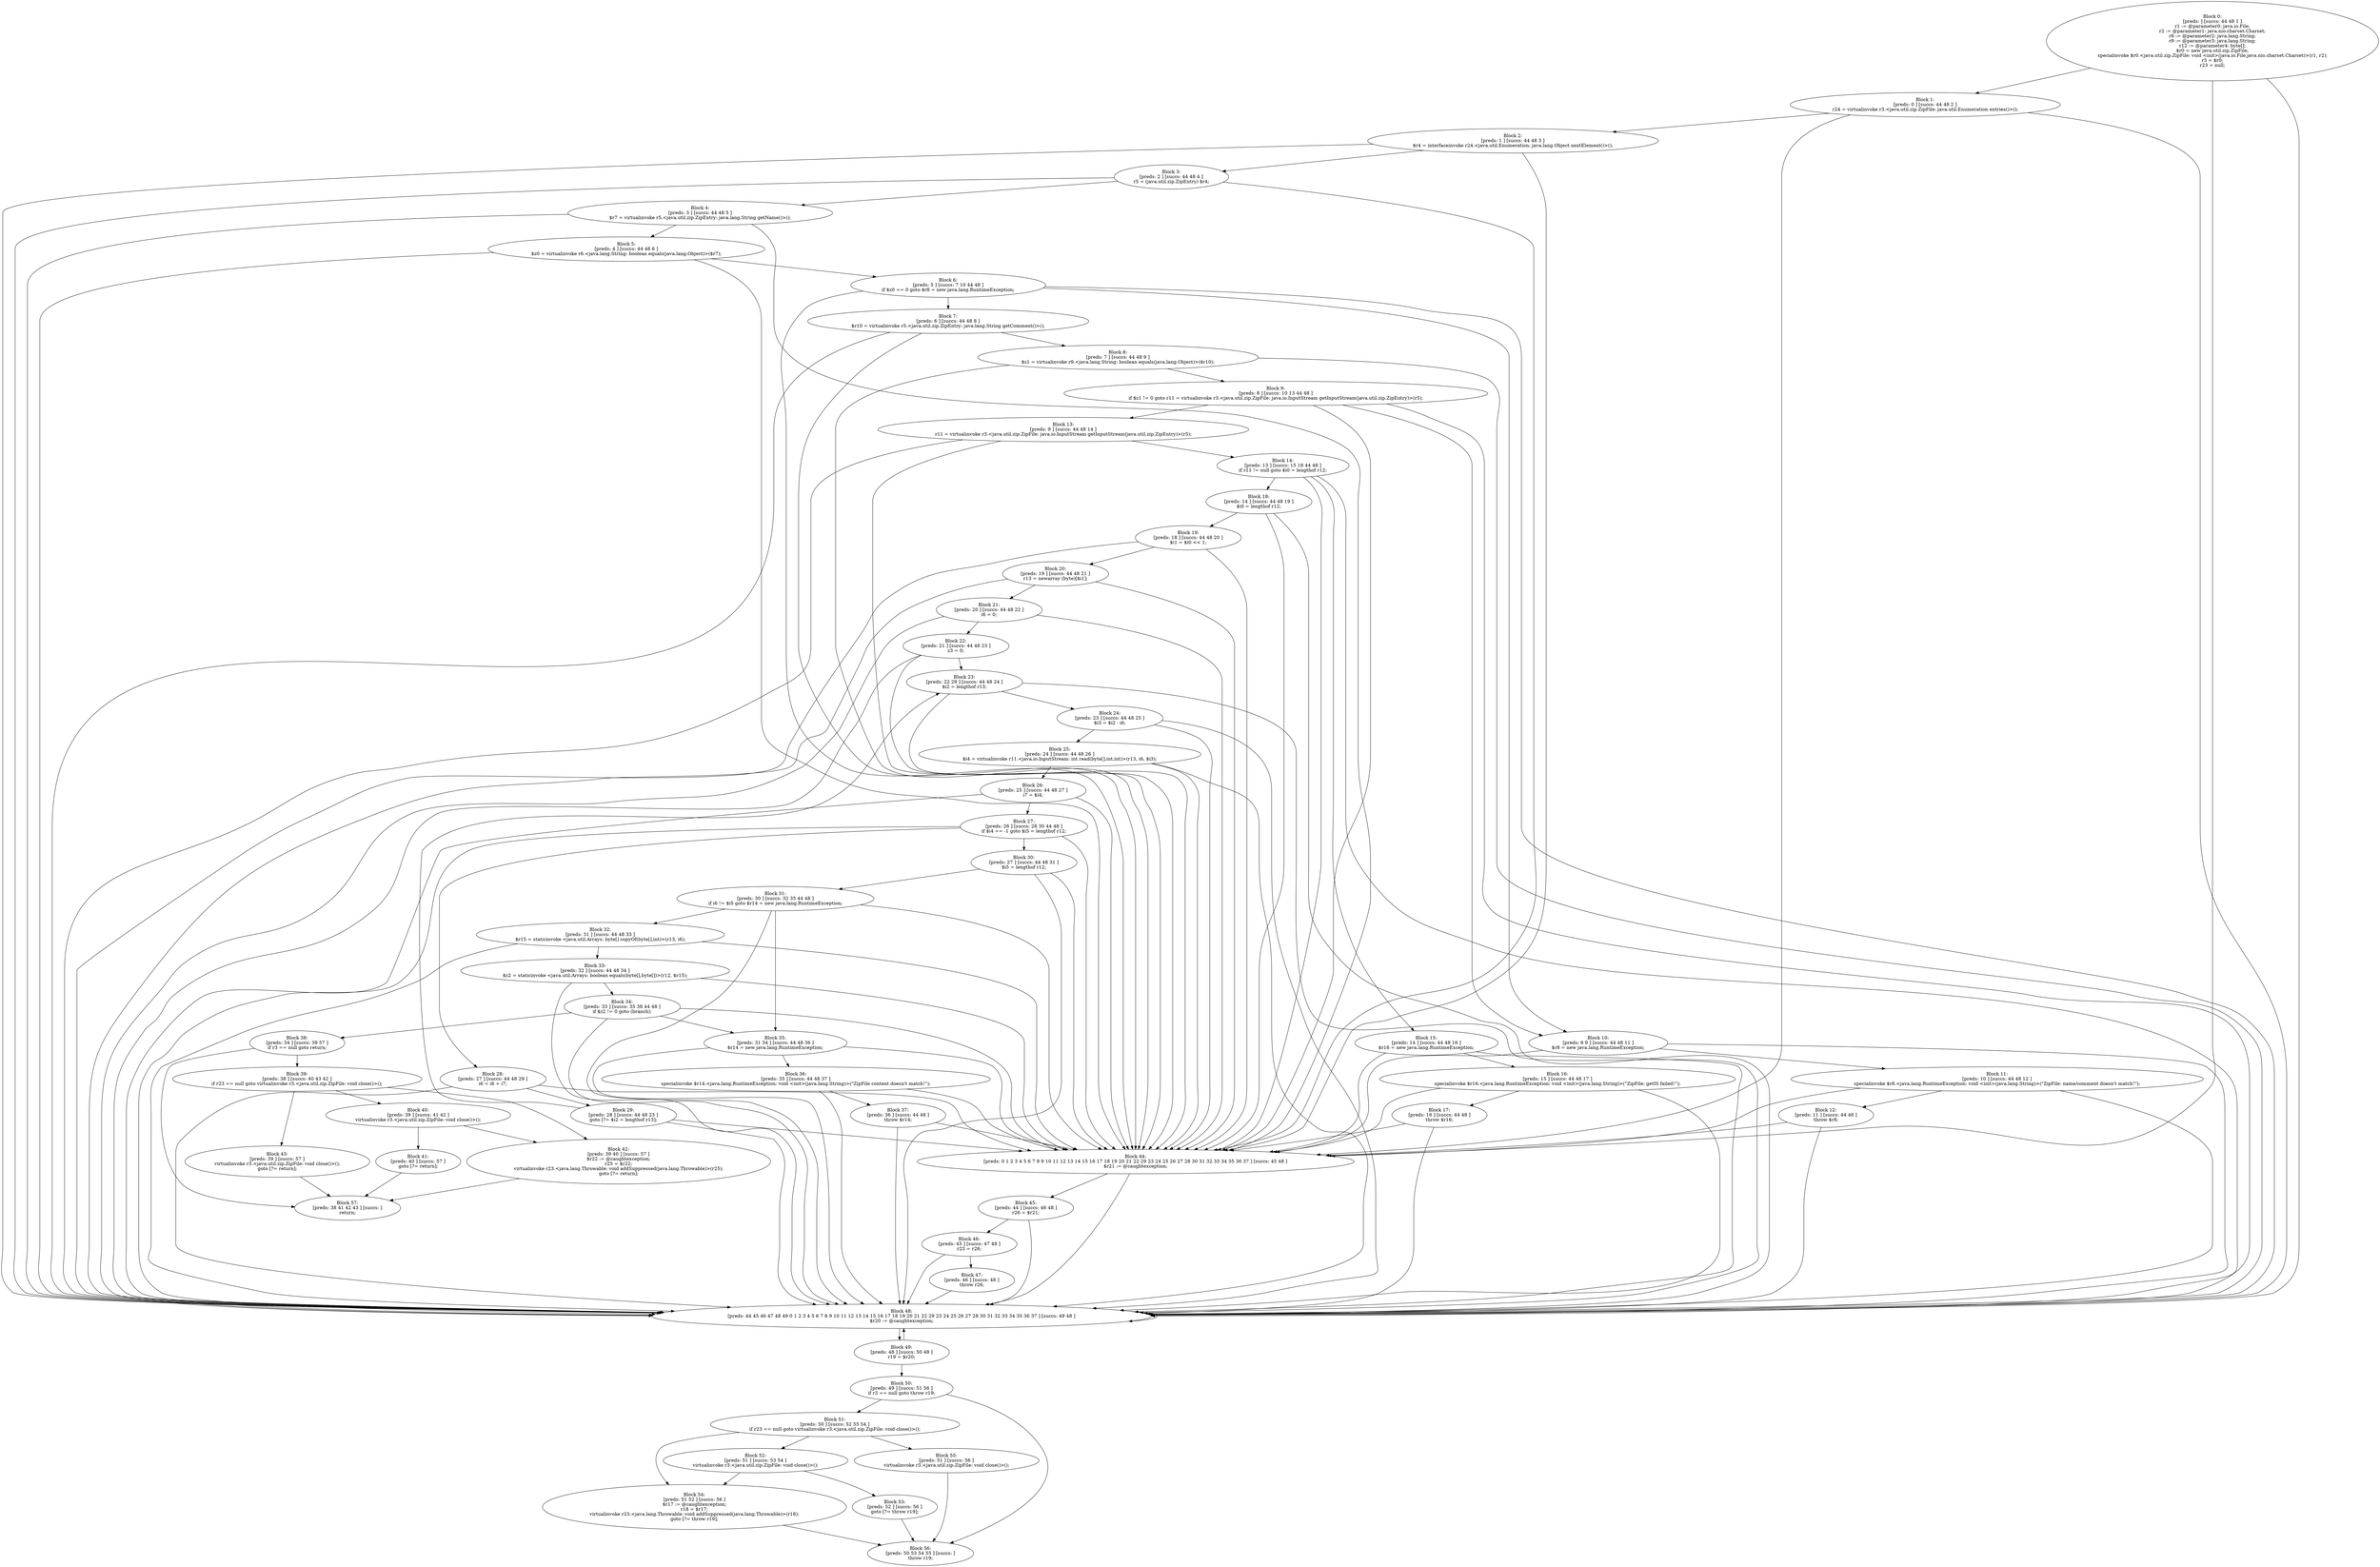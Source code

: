 digraph "unitGraph" {
    "Block 0:
[preds: ] [succs: 44 48 1 ]
r1 := @parameter0: java.io.File;
r2 := @parameter1: java.nio.charset.Charset;
r6 := @parameter2: java.lang.String;
r9 := @parameter3: java.lang.String;
r12 := @parameter4: byte[];
$r0 = new java.util.zip.ZipFile;
specialinvoke $r0.<java.util.zip.ZipFile: void <init>(java.io.File,java.nio.charset.Charset)>(r1, r2);
r3 = $r0;
r23 = null;
"
    "Block 1:
[preds: 0 ] [succs: 44 48 2 ]
r24 = virtualinvoke r3.<java.util.zip.ZipFile: java.util.Enumeration entries()>();
"
    "Block 2:
[preds: 1 ] [succs: 44 48 3 ]
$r4 = interfaceinvoke r24.<java.util.Enumeration: java.lang.Object nextElement()>();
"
    "Block 3:
[preds: 2 ] [succs: 44 48 4 ]
r5 = (java.util.zip.ZipEntry) $r4;
"
    "Block 4:
[preds: 3 ] [succs: 44 48 5 ]
$r7 = virtualinvoke r5.<java.util.zip.ZipEntry: java.lang.String getName()>();
"
    "Block 5:
[preds: 4 ] [succs: 44 48 6 ]
$z0 = virtualinvoke r6.<java.lang.String: boolean equals(java.lang.Object)>($r7);
"
    "Block 6:
[preds: 5 ] [succs: 7 10 44 48 ]
if $z0 == 0 goto $r8 = new java.lang.RuntimeException;
"
    "Block 7:
[preds: 6 ] [succs: 44 48 8 ]
$r10 = virtualinvoke r5.<java.util.zip.ZipEntry: java.lang.String getComment()>();
"
    "Block 8:
[preds: 7 ] [succs: 44 48 9 ]
$z1 = virtualinvoke r9.<java.lang.String: boolean equals(java.lang.Object)>($r10);
"
    "Block 9:
[preds: 8 ] [succs: 10 13 44 48 ]
if $z1 != 0 goto r11 = virtualinvoke r3.<java.util.zip.ZipFile: java.io.InputStream getInputStream(java.util.zip.ZipEntry)>(r5);
"
    "Block 10:
[preds: 6 9 ] [succs: 44 48 11 ]
$r8 = new java.lang.RuntimeException;
"
    "Block 11:
[preds: 10 ] [succs: 44 48 12 ]
specialinvoke $r8.<java.lang.RuntimeException: void <init>(java.lang.String)>(\"ZipFile: name/comment doesn\'t match!\");
"
    "Block 12:
[preds: 11 ] [succs: 44 48 ]
throw $r8;
"
    "Block 13:
[preds: 9 ] [succs: 44 48 14 ]
r11 = virtualinvoke r3.<java.util.zip.ZipFile: java.io.InputStream getInputStream(java.util.zip.ZipEntry)>(r5);
"
    "Block 14:
[preds: 13 ] [succs: 15 18 44 48 ]
if r11 != null goto $i0 = lengthof r12;
"
    "Block 15:
[preds: 14 ] [succs: 44 48 16 ]
$r16 = new java.lang.RuntimeException;
"
    "Block 16:
[preds: 15 ] [succs: 44 48 17 ]
specialinvoke $r16.<java.lang.RuntimeException: void <init>(java.lang.String)>(\"ZipFile: getIS failed!\");
"
    "Block 17:
[preds: 16 ] [succs: 44 48 ]
throw $r16;
"
    "Block 18:
[preds: 14 ] [succs: 44 48 19 ]
$i0 = lengthof r12;
"
    "Block 19:
[preds: 18 ] [succs: 44 48 20 ]
$i1 = $i0 << 1;
"
    "Block 20:
[preds: 19 ] [succs: 44 48 21 ]
r13 = newarray (byte)[$i1];
"
    "Block 21:
[preds: 20 ] [succs: 44 48 22 ]
i6 = 0;
"
    "Block 22:
[preds: 21 ] [succs: 44 48 23 ]
z3 = 0;
"
    "Block 23:
[preds: 22 29 ] [succs: 44 48 24 ]
$i2 = lengthof r13;
"
    "Block 24:
[preds: 23 ] [succs: 44 48 25 ]
$i3 = $i2 - i6;
"
    "Block 25:
[preds: 24 ] [succs: 44 48 26 ]
$i4 = virtualinvoke r11.<java.io.InputStream: int read(byte[],int,int)>(r13, i6, $i3);
"
    "Block 26:
[preds: 25 ] [succs: 44 48 27 ]
i7 = $i4;
"
    "Block 27:
[preds: 26 ] [succs: 28 30 44 48 ]
if $i4 == -1 goto $i5 = lengthof r12;
"
    "Block 28:
[preds: 27 ] [succs: 44 48 29 ]
i6 = i6 + i7;
"
    "Block 29:
[preds: 28 ] [succs: 44 48 23 ]
goto [?= $i2 = lengthof r13];
"
    "Block 30:
[preds: 27 ] [succs: 44 48 31 ]
$i5 = lengthof r12;
"
    "Block 31:
[preds: 30 ] [succs: 32 35 44 48 ]
if i6 != $i5 goto $r14 = new java.lang.RuntimeException;
"
    "Block 32:
[preds: 31 ] [succs: 44 48 33 ]
$r15 = staticinvoke <java.util.Arrays: byte[] copyOf(byte[],int)>(r13, i6);
"
    "Block 33:
[preds: 32 ] [succs: 44 48 34 ]
$z2 = staticinvoke <java.util.Arrays: boolean equals(byte[],byte[])>(r12, $r15);
"
    "Block 34:
[preds: 33 ] [succs: 35 38 44 48 ]
if $z2 != 0 goto (branch);
"
    "Block 35:
[preds: 31 34 ] [succs: 44 48 36 ]
$r14 = new java.lang.RuntimeException;
"
    "Block 36:
[preds: 35 ] [succs: 44 48 37 ]
specialinvoke $r14.<java.lang.RuntimeException: void <init>(java.lang.String)>(\"ZipFile content doesn\'t match!\");
"
    "Block 37:
[preds: 36 ] [succs: 44 48 ]
throw $r14;
"
    "Block 38:
[preds: 34 ] [succs: 39 57 ]
if r3 == null goto return;
"
    "Block 39:
[preds: 38 ] [succs: 40 43 42 ]
if r23 == null goto virtualinvoke r3.<java.util.zip.ZipFile: void close()>();
"
    "Block 40:
[preds: 39 ] [succs: 41 42 ]
virtualinvoke r3.<java.util.zip.ZipFile: void close()>();
"
    "Block 41:
[preds: 40 ] [succs: 57 ]
goto [?= return];
"
    "Block 42:
[preds: 39 40 ] [succs: 57 ]
$r22 := @caughtexception;
r25 = $r22;
virtualinvoke r23.<java.lang.Throwable: void addSuppressed(java.lang.Throwable)>(r25);
goto [?= return];
"
    "Block 43:
[preds: 39 ] [succs: 57 ]
virtualinvoke r3.<java.util.zip.ZipFile: void close()>();
goto [?= return];
"
    "Block 44:
[preds: 0 1 2 3 4 5 6 7 8 9 10 11 12 13 14 15 16 17 18 19 20 21 22 29 23 24 25 26 27 28 30 31 32 33 34 35 36 37 ] [succs: 45 48 ]
$r21 := @caughtexception;
"
    "Block 45:
[preds: 44 ] [succs: 46 48 ]
r26 = $r21;
"
    "Block 46:
[preds: 45 ] [succs: 47 48 ]
r23 = r26;
"
    "Block 47:
[preds: 46 ] [succs: 48 ]
throw r26;
"
    "Block 48:
[preds: 44 45 46 47 48 49 0 1 2 3 4 5 6 7 8 9 10 11 12 13 14 15 16 17 18 19 20 21 22 29 23 24 25 26 27 28 30 31 32 33 34 35 36 37 ] [succs: 49 48 ]
$r20 := @caughtexception;
"
    "Block 49:
[preds: 48 ] [succs: 50 48 ]
r19 = $r20;
"
    "Block 50:
[preds: 49 ] [succs: 51 56 ]
if r3 == null goto throw r19;
"
    "Block 51:
[preds: 50 ] [succs: 52 55 54 ]
if r23 == null goto virtualinvoke r3.<java.util.zip.ZipFile: void close()>();
"
    "Block 52:
[preds: 51 ] [succs: 53 54 ]
virtualinvoke r3.<java.util.zip.ZipFile: void close()>();
"
    "Block 53:
[preds: 52 ] [succs: 56 ]
goto [?= throw r19];
"
    "Block 54:
[preds: 51 52 ] [succs: 56 ]
$r17 := @caughtexception;
r18 = $r17;
virtualinvoke r23.<java.lang.Throwable: void addSuppressed(java.lang.Throwable)>(r18);
goto [?= throw r19];
"
    "Block 55:
[preds: 51 ] [succs: 56 ]
virtualinvoke r3.<java.util.zip.ZipFile: void close()>();
"
    "Block 56:
[preds: 50 53 54 55 ] [succs: ]
throw r19;
"
    "Block 57:
[preds: 38 41 42 43 ] [succs: ]
return;
"
    "Block 0:
[preds: ] [succs: 44 48 1 ]
r1 := @parameter0: java.io.File;
r2 := @parameter1: java.nio.charset.Charset;
r6 := @parameter2: java.lang.String;
r9 := @parameter3: java.lang.String;
r12 := @parameter4: byte[];
$r0 = new java.util.zip.ZipFile;
specialinvoke $r0.<java.util.zip.ZipFile: void <init>(java.io.File,java.nio.charset.Charset)>(r1, r2);
r3 = $r0;
r23 = null;
"->"Block 44:
[preds: 0 1 2 3 4 5 6 7 8 9 10 11 12 13 14 15 16 17 18 19 20 21 22 29 23 24 25 26 27 28 30 31 32 33 34 35 36 37 ] [succs: 45 48 ]
$r21 := @caughtexception;
";
    "Block 0:
[preds: ] [succs: 44 48 1 ]
r1 := @parameter0: java.io.File;
r2 := @parameter1: java.nio.charset.Charset;
r6 := @parameter2: java.lang.String;
r9 := @parameter3: java.lang.String;
r12 := @parameter4: byte[];
$r0 = new java.util.zip.ZipFile;
specialinvoke $r0.<java.util.zip.ZipFile: void <init>(java.io.File,java.nio.charset.Charset)>(r1, r2);
r3 = $r0;
r23 = null;
"->"Block 48:
[preds: 44 45 46 47 48 49 0 1 2 3 4 5 6 7 8 9 10 11 12 13 14 15 16 17 18 19 20 21 22 29 23 24 25 26 27 28 30 31 32 33 34 35 36 37 ] [succs: 49 48 ]
$r20 := @caughtexception;
";
    "Block 0:
[preds: ] [succs: 44 48 1 ]
r1 := @parameter0: java.io.File;
r2 := @parameter1: java.nio.charset.Charset;
r6 := @parameter2: java.lang.String;
r9 := @parameter3: java.lang.String;
r12 := @parameter4: byte[];
$r0 = new java.util.zip.ZipFile;
specialinvoke $r0.<java.util.zip.ZipFile: void <init>(java.io.File,java.nio.charset.Charset)>(r1, r2);
r3 = $r0;
r23 = null;
"->"Block 1:
[preds: 0 ] [succs: 44 48 2 ]
r24 = virtualinvoke r3.<java.util.zip.ZipFile: java.util.Enumeration entries()>();
";
    "Block 1:
[preds: 0 ] [succs: 44 48 2 ]
r24 = virtualinvoke r3.<java.util.zip.ZipFile: java.util.Enumeration entries()>();
"->"Block 44:
[preds: 0 1 2 3 4 5 6 7 8 9 10 11 12 13 14 15 16 17 18 19 20 21 22 29 23 24 25 26 27 28 30 31 32 33 34 35 36 37 ] [succs: 45 48 ]
$r21 := @caughtexception;
";
    "Block 1:
[preds: 0 ] [succs: 44 48 2 ]
r24 = virtualinvoke r3.<java.util.zip.ZipFile: java.util.Enumeration entries()>();
"->"Block 48:
[preds: 44 45 46 47 48 49 0 1 2 3 4 5 6 7 8 9 10 11 12 13 14 15 16 17 18 19 20 21 22 29 23 24 25 26 27 28 30 31 32 33 34 35 36 37 ] [succs: 49 48 ]
$r20 := @caughtexception;
";
    "Block 1:
[preds: 0 ] [succs: 44 48 2 ]
r24 = virtualinvoke r3.<java.util.zip.ZipFile: java.util.Enumeration entries()>();
"->"Block 2:
[preds: 1 ] [succs: 44 48 3 ]
$r4 = interfaceinvoke r24.<java.util.Enumeration: java.lang.Object nextElement()>();
";
    "Block 2:
[preds: 1 ] [succs: 44 48 3 ]
$r4 = interfaceinvoke r24.<java.util.Enumeration: java.lang.Object nextElement()>();
"->"Block 44:
[preds: 0 1 2 3 4 5 6 7 8 9 10 11 12 13 14 15 16 17 18 19 20 21 22 29 23 24 25 26 27 28 30 31 32 33 34 35 36 37 ] [succs: 45 48 ]
$r21 := @caughtexception;
";
    "Block 2:
[preds: 1 ] [succs: 44 48 3 ]
$r4 = interfaceinvoke r24.<java.util.Enumeration: java.lang.Object nextElement()>();
"->"Block 48:
[preds: 44 45 46 47 48 49 0 1 2 3 4 5 6 7 8 9 10 11 12 13 14 15 16 17 18 19 20 21 22 29 23 24 25 26 27 28 30 31 32 33 34 35 36 37 ] [succs: 49 48 ]
$r20 := @caughtexception;
";
    "Block 2:
[preds: 1 ] [succs: 44 48 3 ]
$r4 = interfaceinvoke r24.<java.util.Enumeration: java.lang.Object nextElement()>();
"->"Block 3:
[preds: 2 ] [succs: 44 48 4 ]
r5 = (java.util.zip.ZipEntry) $r4;
";
    "Block 3:
[preds: 2 ] [succs: 44 48 4 ]
r5 = (java.util.zip.ZipEntry) $r4;
"->"Block 44:
[preds: 0 1 2 3 4 5 6 7 8 9 10 11 12 13 14 15 16 17 18 19 20 21 22 29 23 24 25 26 27 28 30 31 32 33 34 35 36 37 ] [succs: 45 48 ]
$r21 := @caughtexception;
";
    "Block 3:
[preds: 2 ] [succs: 44 48 4 ]
r5 = (java.util.zip.ZipEntry) $r4;
"->"Block 48:
[preds: 44 45 46 47 48 49 0 1 2 3 4 5 6 7 8 9 10 11 12 13 14 15 16 17 18 19 20 21 22 29 23 24 25 26 27 28 30 31 32 33 34 35 36 37 ] [succs: 49 48 ]
$r20 := @caughtexception;
";
    "Block 3:
[preds: 2 ] [succs: 44 48 4 ]
r5 = (java.util.zip.ZipEntry) $r4;
"->"Block 4:
[preds: 3 ] [succs: 44 48 5 ]
$r7 = virtualinvoke r5.<java.util.zip.ZipEntry: java.lang.String getName()>();
";
    "Block 4:
[preds: 3 ] [succs: 44 48 5 ]
$r7 = virtualinvoke r5.<java.util.zip.ZipEntry: java.lang.String getName()>();
"->"Block 44:
[preds: 0 1 2 3 4 5 6 7 8 9 10 11 12 13 14 15 16 17 18 19 20 21 22 29 23 24 25 26 27 28 30 31 32 33 34 35 36 37 ] [succs: 45 48 ]
$r21 := @caughtexception;
";
    "Block 4:
[preds: 3 ] [succs: 44 48 5 ]
$r7 = virtualinvoke r5.<java.util.zip.ZipEntry: java.lang.String getName()>();
"->"Block 48:
[preds: 44 45 46 47 48 49 0 1 2 3 4 5 6 7 8 9 10 11 12 13 14 15 16 17 18 19 20 21 22 29 23 24 25 26 27 28 30 31 32 33 34 35 36 37 ] [succs: 49 48 ]
$r20 := @caughtexception;
";
    "Block 4:
[preds: 3 ] [succs: 44 48 5 ]
$r7 = virtualinvoke r5.<java.util.zip.ZipEntry: java.lang.String getName()>();
"->"Block 5:
[preds: 4 ] [succs: 44 48 6 ]
$z0 = virtualinvoke r6.<java.lang.String: boolean equals(java.lang.Object)>($r7);
";
    "Block 5:
[preds: 4 ] [succs: 44 48 6 ]
$z0 = virtualinvoke r6.<java.lang.String: boolean equals(java.lang.Object)>($r7);
"->"Block 44:
[preds: 0 1 2 3 4 5 6 7 8 9 10 11 12 13 14 15 16 17 18 19 20 21 22 29 23 24 25 26 27 28 30 31 32 33 34 35 36 37 ] [succs: 45 48 ]
$r21 := @caughtexception;
";
    "Block 5:
[preds: 4 ] [succs: 44 48 6 ]
$z0 = virtualinvoke r6.<java.lang.String: boolean equals(java.lang.Object)>($r7);
"->"Block 48:
[preds: 44 45 46 47 48 49 0 1 2 3 4 5 6 7 8 9 10 11 12 13 14 15 16 17 18 19 20 21 22 29 23 24 25 26 27 28 30 31 32 33 34 35 36 37 ] [succs: 49 48 ]
$r20 := @caughtexception;
";
    "Block 5:
[preds: 4 ] [succs: 44 48 6 ]
$z0 = virtualinvoke r6.<java.lang.String: boolean equals(java.lang.Object)>($r7);
"->"Block 6:
[preds: 5 ] [succs: 7 10 44 48 ]
if $z0 == 0 goto $r8 = new java.lang.RuntimeException;
";
    "Block 6:
[preds: 5 ] [succs: 7 10 44 48 ]
if $z0 == 0 goto $r8 = new java.lang.RuntimeException;
"->"Block 7:
[preds: 6 ] [succs: 44 48 8 ]
$r10 = virtualinvoke r5.<java.util.zip.ZipEntry: java.lang.String getComment()>();
";
    "Block 6:
[preds: 5 ] [succs: 7 10 44 48 ]
if $z0 == 0 goto $r8 = new java.lang.RuntimeException;
"->"Block 10:
[preds: 6 9 ] [succs: 44 48 11 ]
$r8 = new java.lang.RuntimeException;
";
    "Block 6:
[preds: 5 ] [succs: 7 10 44 48 ]
if $z0 == 0 goto $r8 = new java.lang.RuntimeException;
"->"Block 44:
[preds: 0 1 2 3 4 5 6 7 8 9 10 11 12 13 14 15 16 17 18 19 20 21 22 29 23 24 25 26 27 28 30 31 32 33 34 35 36 37 ] [succs: 45 48 ]
$r21 := @caughtexception;
";
    "Block 6:
[preds: 5 ] [succs: 7 10 44 48 ]
if $z0 == 0 goto $r8 = new java.lang.RuntimeException;
"->"Block 48:
[preds: 44 45 46 47 48 49 0 1 2 3 4 5 6 7 8 9 10 11 12 13 14 15 16 17 18 19 20 21 22 29 23 24 25 26 27 28 30 31 32 33 34 35 36 37 ] [succs: 49 48 ]
$r20 := @caughtexception;
";
    "Block 7:
[preds: 6 ] [succs: 44 48 8 ]
$r10 = virtualinvoke r5.<java.util.zip.ZipEntry: java.lang.String getComment()>();
"->"Block 44:
[preds: 0 1 2 3 4 5 6 7 8 9 10 11 12 13 14 15 16 17 18 19 20 21 22 29 23 24 25 26 27 28 30 31 32 33 34 35 36 37 ] [succs: 45 48 ]
$r21 := @caughtexception;
";
    "Block 7:
[preds: 6 ] [succs: 44 48 8 ]
$r10 = virtualinvoke r5.<java.util.zip.ZipEntry: java.lang.String getComment()>();
"->"Block 48:
[preds: 44 45 46 47 48 49 0 1 2 3 4 5 6 7 8 9 10 11 12 13 14 15 16 17 18 19 20 21 22 29 23 24 25 26 27 28 30 31 32 33 34 35 36 37 ] [succs: 49 48 ]
$r20 := @caughtexception;
";
    "Block 7:
[preds: 6 ] [succs: 44 48 8 ]
$r10 = virtualinvoke r5.<java.util.zip.ZipEntry: java.lang.String getComment()>();
"->"Block 8:
[preds: 7 ] [succs: 44 48 9 ]
$z1 = virtualinvoke r9.<java.lang.String: boolean equals(java.lang.Object)>($r10);
";
    "Block 8:
[preds: 7 ] [succs: 44 48 9 ]
$z1 = virtualinvoke r9.<java.lang.String: boolean equals(java.lang.Object)>($r10);
"->"Block 44:
[preds: 0 1 2 3 4 5 6 7 8 9 10 11 12 13 14 15 16 17 18 19 20 21 22 29 23 24 25 26 27 28 30 31 32 33 34 35 36 37 ] [succs: 45 48 ]
$r21 := @caughtexception;
";
    "Block 8:
[preds: 7 ] [succs: 44 48 9 ]
$z1 = virtualinvoke r9.<java.lang.String: boolean equals(java.lang.Object)>($r10);
"->"Block 48:
[preds: 44 45 46 47 48 49 0 1 2 3 4 5 6 7 8 9 10 11 12 13 14 15 16 17 18 19 20 21 22 29 23 24 25 26 27 28 30 31 32 33 34 35 36 37 ] [succs: 49 48 ]
$r20 := @caughtexception;
";
    "Block 8:
[preds: 7 ] [succs: 44 48 9 ]
$z1 = virtualinvoke r9.<java.lang.String: boolean equals(java.lang.Object)>($r10);
"->"Block 9:
[preds: 8 ] [succs: 10 13 44 48 ]
if $z1 != 0 goto r11 = virtualinvoke r3.<java.util.zip.ZipFile: java.io.InputStream getInputStream(java.util.zip.ZipEntry)>(r5);
";
    "Block 9:
[preds: 8 ] [succs: 10 13 44 48 ]
if $z1 != 0 goto r11 = virtualinvoke r3.<java.util.zip.ZipFile: java.io.InputStream getInputStream(java.util.zip.ZipEntry)>(r5);
"->"Block 10:
[preds: 6 9 ] [succs: 44 48 11 ]
$r8 = new java.lang.RuntimeException;
";
    "Block 9:
[preds: 8 ] [succs: 10 13 44 48 ]
if $z1 != 0 goto r11 = virtualinvoke r3.<java.util.zip.ZipFile: java.io.InputStream getInputStream(java.util.zip.ZipEntry)>(r5);
"->"Block 13:
[preds: 9 ] [succs: 44 48 14 ]
r11 = virtualinvoke r3.<java.util.zip.ZipFile: java.io.InputStream getInputStream(java.util.zip.ZipEntry)>(r5);
";
    "Block 9:
[preds: 8 ] [succs: 10 13 44 48 ]
if $z1 != 0 goto r11 = virtualinvoke r3.<java.util.zip.ZipFile: java.io.InputStream getInputStream(java.util.zip.ZipEntry)>(r5);
"->"Block 44:
[preds: 0 1 2 3 4 5 6 7 8 9 10 11 12 13 14 15 16 17 18 19 20 21 22 29 23 24 25 26 27 28 30 31 32 33 34 35 36 37 ] [succs: 45 48 ]
$r21 := @caughtexception;
";
    "Block 9:
[preds: 8 ] [succs: 10 13 44 48 ]
if $z1 != 0 goto r11 = virtualinvoke r3.<java.util.zip.ZipFile: java.io.InputStream getInputStream(java.util.zip.ZipEntry)>(r5);
"->"Block 48:
[preds: 44 45 46 47 48 49 0 1 2 3 4 5 6 7 8 9 10 11 12 13 14 15 16 17 18 19 20 21 22 29 23 24 25 26 27 28 30 31 32 33 34 35 36 37 ] [succs: 49 48 ]
$r20 := @caughtexception;
";
    "Block 10:
[preds: 6 9 ] [succs: 44 48 11 ]
$r8 = new java.lang.RuntimeException;
"->"Block 44:
[preds: 0 1 2 3 4 5 6 7 8 9 10 11 12 13 14 15 16 17 18 19 20 21 22 29 23 24 25 26 27 28 30 31 32 33 34 35 36 37 ] [succs: 45 48 ]
$r21 := @caughtexception;
";
    "Block 10:
[preds: 6 9 ] [succs: 44 48 11 ]
$r8 = new java.lang.RuntimeException;
"->"Block 48:
[preds: 44 45 46 47 48 49 0 1 2 3 4 5 6 7 8 9 10 11 12 13 14 15 16 17 18 19 20 21 22 29 23 24 25 26 27 28 30 31 32 33 34 35 36 37 ] [succs: 49 48 ]
$r20 := @caughtexception;
";
    "Block 10:
[preds: 6 9 ] [succs: 44 48 11 ]
$r8 = new java.lang.RuntimeException;
"->"Block 11:
[preds: 10 ] [succs: 44 48 12 ]
specialinvoke $r8.<java.lang.RuntimeException: void <init>(java.lang.String)>(\"ZipFile: name/comment doesn\'t match!\");
";
    "Block 11:
[preds: 10 ] [succs: 44 48 12 ]
specialinvoke $r8.<java.lang.RuntimeException: void <init>(java.lang.String)>(\"ZipFile: name/comment doesn\'t match!\");
"->"Block 44:
[preds: 0 1 2 3 4 5 6 7 8 9 10 11 12 13 14 15 16 17 18 19 20 21 22 29 23 24 25 26 27 28 30 31 32 33 34 35 36 37 ] [succs: 45 48 ]
$r21 := @caughtexception;
";
    "Block 11:
[preds: 10 ] [succs: 44 48 12 ]
specialinvoke $r8.<java.lang.RuntimeException: void <init>(java.lang.String)>(\"ZipFile: name/comment doesn\'t match!\");
"->"Block 48:
[preds: 44 45 46 47 48 49 0 1 2 3 4 5 6 7 8 9 10 11 12 13 14 15 16 17 18 19 20 21 22 29 23 24 25 26 27 28 30 31 32 33 34 35 36 37 ] [succs: 49 48 ]
$r20 := @caughtexception;
";
    "Block 11:
[preds: 10 ] [succs: 44 48 12 ]
specialinvoke $r8.<java.lang.RuntimeException: void <init>(java.lang.String)>(\"ZipFile: name/comment doesn\'t match!\");
"->"Block 12:
[preds: 11 ] [succs: 44 48 ]
throw $r8;
";
    "Block 12:
[preds: 11 ] [succs: 44 48 ]
throw $r8;
"->"Block 44:
[preds: 0 1 2 3 4 5 6 7 8 9 10 11 12 13 14 15 16 17 18 19 20 21 22 29 23 24 25 26 27 28 30 31 32 33 34 35 36 37 ] [succs: 45 48 ]
$r21 := @caughtexception;
";
    "Block 12:
[preds: 11 ] [succs: 44 48 ]
throw $r8;
"->"Block 48:
[preds: 44 45 46 47 48 49 0 1 2 3 4 5 6 7 8 9 10 11 12 13 14 15 16 17 18 19 20 21 22 29 23 24 25 26 27 28 30 31 32 33 34 35 36 37 ] [succs: 49 48 ]
$r20 := @caughtexception;
";
    "Block 13:
[preds: 9 ] [succs: 44 48 14 ]
r11 = virtualinvoke r3.<java.util.zip.ZipFile: java.io.InputStream getInputStream(java.util.zip.ZipEntry)>(r5);
"->"Block 44:
[preds: 0 1 2 3 4 5 6 7 8 9 10 11 12 13 14 15 16 17 18 19 20 21 22 29 23 24 25 26 27 28 30 31 32 33 34 35 36 37 ] [succs: 45 48 ]
$r21 := @caughtexception;
";
    "Block 13:
[preds: 9 ] [succs: 44 48 14 ]
r11 = virtualinvoke r3.<java.util.zip.ZipFile: java.io.InputStream getInputStream(java.util.zip.ZipEntry)>(r5);
"->"Block 48:
[preds: 44 45 46 47 48 49 0 1 2 3 4 5 6 7 8 9 10 11 12 13 14 15 16 17 18 19 20 21 22 29 23 24 25 26 27 28 30 31 32 33 34 35 36 37 ] [succs: 49 48 ]
$r20 := @caughtexception;
";
    "Block 13:
[preds: 9 ] [succs: 44 48 14 ]
r11 = virtualinvoke r3.<java.util.zip.ZipFile: java.io.InputStream getInputStream(java.util.zip.ZipEntry)>(r5);
"->"Block 14:
[preds: 13 ] [succs: 15 18 44 48 ]
if r11 != null goto $i0 = lengthof r12;
";
    "Block 14:
[preds: 13 ] [succs: 15 18 44 48 ]
if r11 != null goto $i0 = lengthof r12;
"->"Block 15:
[preds: 14 ] [succs: 44 48 16 ]
$r16 = new java.lang.RuntimeException;
";
    "Block 14:
[preds: 13 ] [succs: 15 18 44 48 ]
if r11 != null goto $i0 = lengthof r12;
"->"Block 18:
[preds: 14 ] [succs: 44 48 19 ]
$i0 = lengthof r12;
";
    "Block 14:
[preds: 13 ] [succs: 15 18 44 48 ]
if r11 != null goto $i0 = lengthof r12;
"->"Block 44:
[preds: 0 1 2 3 4 5 6 7 8 9 10 11 12 13 14 15 16 17 18 19 20 21 22 29 23 24 25 26 27 28 30 31 32 33 34 35 36 37 ] [succs: 45 48 ]
$r21 := @caughtexception;
";
    "Block 14:
[preds: 13 ] [succs: 15 18 44 48 ]
if r11 != null goto $i0 = lengthof r12;
"->"Block 48:
[preds: 44 45 46 47 48 49 0 1 2 3 4 5 6 7 8 9 10 11 12 13 14 15 16 17 18 19 20 21 22 29 23 24 25 26 27 28 30 31 32 33 34 35 36 37 ] [succs: 49 48 ]
$r20 := @caughtexception;
";
    "Block 15:
[preds: 14 ] [succs: 44 48 16 ]
$r16 = new java.lang.RuntimeException;
"->"Block 44:
[preds: 0 1 2 3 4 5 6 7 8 9 10 11 12 13 14 15 16 17 18 19 20 21 22 29 23 24 25 26 27 28 30 31 32 33 34 35 36 37 ] [succs: 45 48 ]
$r21 := @caughtexception;
";
    "Block 15:
[preds: 14 ] [succs: 44 48 16 ]
$r16 = new java.lang.RuntimeException;
"->"Block 48:
[preds: 44 45 46 47 48 49 0 1 2 3 4 5 6 7 8 9 10 11 12 13 14 15 16 17 18 19 20 21 22 29 23 24 25 26 27 28 30 31 32 33 34 35 36 37 ] [succs: 49 48 ]
$r20 := @caughtexception;
";
    "Block 15:
[preds: 14 ] [succs: 44 48 16 ]
$r16 = new java.lang.RuntimeException;
"->"Block 16:
[preds: 15 ] [succs: 44 48 17 ]
specialinvoke $r16.<java.lang.RuntimeException: void <init>(java.lang.String)>(\"ZipFile: getIS failed!\");
";
    "Block 16:
[preds: 15 ] [succs: 44 48 17 ]
specialinvoke $r16.<java.lang.RuntimeException: void <init>(java.lang.String)>(\"ZipFile: getIS failed!\");
"->"Block 44:
[preds: 0 1 2 3 4 5 6 7 8 9 10 11 12 13 14 15 16 17 18 19 20 21 22 29 23 24 25 26 27 28 30 31 32 33 34 35 36 37 ] [succs: 45 48 ]
$r21 := @caughtexception;
";
    "Block 16:
[preds: 15 ] [succs: 44 48 17 ]
specialinvoke $r16.<java.lang.RuntimeException: void <init>(java.lang.String)>(\"ZipFile: getIS failed!\");
"->"Block 48:
[preds: 44 45 46 47 48 49 0 1 2 3 4 5 6 7 8 9 10 11 12 13 14 15 16 17 18 19 20 21 22 29 23 24 25 26 27 28 30 31 32 33 34 35 36 37 ] [succs: 49 48 ]
$r20 := @caughtexception;
";
    "Block 16:
[preds: 15 ] [succs: 44 48 17 ]
specialinvoke $r16.<java.lang.RuntimeException: void <init>(java.lang.String)>(\"ZipFile: getIS failed!\");
"->"Block 17:
[preds: 16 ] [succs: 44 48 ]
throw $r16;
";
    "Block 17:
[preds: 16 ] [succs: 44 48 ]
throw $r16;
"->"Block 44:
[preds: 0 1 2 3 4 5 6 7 8 9 10 11 12 13 14 15 16 17 18 19 20 21 22 29 23 24 25 26 27 28 30 31 32 33 34 35 36 37 ] [succs: 45 48 ]
$r21 := @caughtexception;
";
    "Block 17:
[preds: 16 ] [succs: 44 48 ]
throw $r16;
"->"Block 48:
[preds: 44 45 46 47 48 49 0 1 2 3 4 5 6 7 8 9 10 11 12 13 14 15 16 17 18 19 20 21 22 29 23 24 25 26 27 28 30 31 32 33 34 35 36 37 ] [succs: 49 48 ]
$r20 := @caughtexception;
";
    "Block 18:
[preds: 14 ] [succs: 44 48 19 ]
$i0 = lengthof r12;
"->"Block 44:
[preds: 0 1 2 3 4 5 6 7 8 9 10 11 12 13 14 15 16 17 18 19 20 21 22 29 23 24 25 26 27 28 30 31 32 33 34 35 36 37 ] [succs: 45 48 ]
$r21 := @caughtexception;
";
    "Block 18:
[preds: 14 ] [succs: 44 48 19 ]
$i0 = lengthof r12;
"->"Block 48:
[preds: 44 45 46 47 48 49 0 1 2 3 4 5 6 7 8 9 10 11 12 13 14 15 16 17 18 19 20 21 22 29 23 24 25 26 27 28 30 31 32 33 34 35 36 37 ] [succs: 49 48 ]
$r20 := @caughtexception;
";
    "Block 18:
[preds: 14 ] [succs: 44 48 19 ]
$i0 = lengthof r12;
"->"Block 19:
[preds: 18 ] [succs: 44 48 20 ]
$i1 = $i0 << 1;
";
    "Block 19:
[preds: 18 ] [succs: 44 48 20 ]
$i1 = $i0 << 1;
"->"Block 44:
[preds: 0 1 2 3 4 5 6 7 8 9 10 11 12 13 14 15 16 17 18 19 20 21 22 29 23 24 25 26 27 28 30 31 32 33 34 35 36 37 ] [succs: 45 48 ]
$r21 := @caughtexception;
";
    "Block 19:
[preds: 18 ] [succs: 44 48 20 ]
$i1 = $i0 << 1;
"->"Block 48:
[preds: 44 45 46 47 48 49 0 1 2 3 4 5 6 7 8 9 10 11 12 13 14 15 16 17 18 19 20 21 22 29 23 24 25 26 27 28 30 31 32 33 34 35 36 37 ] [succs: 49 48 ]
$r20 := @caughtexception;
";
    "Block 19:
[preds: 18 ] [succs: 44 48 20 ]
$i1 = $i0 << 1;
"->"Block 20:
[preds: 19 ] [succs: 44 48 21 ]
r13 = newarray (byte)[$i1];
";
    "Block 20:
[preds: 19 ] [succs: 44 48 21 ]
r13 = newarray (byte)[$i1];
"->"Block 44:
[preds: 0 1 2 3 4 5 6 7 8 9 10 11 12 13 14 15 16 17 18 19 20 21 22 29 23 24 25 26 27 28 30 31 32 33 34 35 36 37 ] [succs: 45 48 ]
$r21 := @caughtexception;
";
    "Block 20:
[preds: 19 ] [succs: 44 48 21 ]
r13 = newarray (byte)[$i1];
"->"Block 48:
[preds: 44 45 46 47 48 49 0 1 2 3 4 5 6 7 8 9 10 11 12 13 14 15 16 17 18 19 20 21 22 29 23 24 25 26 27 28 30 31 32 33 34 35 36 37 ] [succs: 49 48 ]
$r20 := @caughtexception;
";
    "Block 20:
[preds: 19 ] [succs: 44 48 21 ]
r13 = newarray (byte)[$i1];
"->"Block 21:
[preds: 20 ] [succs: 44 48 22 ]
i6 = 0;
";
    "Block 21:
[preds: 20 ] [succs: 44 48 22 ]
i6 = 0;
"->"Block 44:
[preds: 0 1 2 3 4 5 6 7 8 9 10 11 12 13 14 15 16 17 18 19 20 21 22 29 23 24 25 26 27 28 30 31 32 33 34 35 36 37 ] [succs: 45 48 ]
$r21 := @caughtexception;
";
    "Block 21:
[preds: 20 ] [succs: 44 48 22 ]
i6 = 0;
"->"Block 48:
[preds: 44 45 46 47 48 49 0 1 2 3 4 5 6 7 8 9 10 11 12 13 14 15 16 17 18 19 20 21 22 29 23 24 25 26 27 28 30 31 32 33 34 35 36 37 ] [succs: 49 48 ]
$r20 := @caughtexception;
";
    "Block 21:
[preds: 20 ] [succs: 44 48 22 ]
i6 = 0;
"->"Block 22:
[preds: 21 ] [succs: 44 48 23 ]
z3 = 0;
";
    "Block 22:
[preds: 21 ] [succs: 44 48 23 ]
z3 = 0;
"->"Block 44:
[preds: 0 1 2 3 4 5 6 7 8 9 10 11 12 13 14 15 16 17 18 19 20 21 22 29 23 24 25 26 27 28 30 31 32 33 34 35 36 37 ] [succs: 45 48 ]
$r21 := @caughtexception;
";
    "Block 22:
[preds: 21 ] [succs: 44 48 23 ]
z3 = 0;
"->"Block 48:
[preds: 44 45 46 47 48 49 0 1 2 3 4 5 6 7 8 9 10 11 12 13 14 15 16 17 18 19 20 21 22 29 23 24 25 26 27 28 30 31 32 33 34 35 36 37 ] [succs: 49 48 ]
$r20 := @caughtexception;
";
    "Block 22:
[preds: 21 ] [succs: 44 48 23 ]
z3 = 0;
"->"Block 23:
[preds: 22 29 ] [succs: 44 48 24 ]
$i2 = lengthof r13;
";
    "Block 23:
[preds: 22 29 ] [succs: 44 48 24 ]
$i2 = lengthof r13;
"->"Block 44:
[preds: 0 1 2 3 4 5 6 7 8 9 10 11 12 13 14 15 16 17 18 19 20 21 22 29 23 24 25 26 27 28 30 31 32 33 34 35 36 37 ] [succs: 45 48 ]
$r21 := @caughtexception;
";
    "Block 23:
[preds: 22 29 ] [succs: 44 48 24 ]
$i2 = lengthof r13;
"->"Block 48:
[preds: 44 45 46 47 48 49 0 1 2 3 4 5 6 7 8 9 10 11 12 13 14 15 16 17 18 19 20 21 22 29 23 24 25 26 27 28 30 31 32 33 34 35 36 37 ] [succs: 49 48 ]
$r20 := @caughtexception;
";
    "Block 23:
[preds: 22 29 ] [succs: 44 48 24 ]
$i2 = lengthof r13;
"->"Block 24:
[preds: 23 ] [succs: 44 48 25 ]
$i3 = $i2 - i6;
";
    "Block 24:
[preds: 23 ] [succs: 44 48 25 ]
$i3 = $i2 - i6;
"->"Block 44:
[preds: 0 1 2 3 4 5 6 7 8 9 10 11 12 13 14 15 16 17 18 19 20 21 22 29 23 24 25 26 27 28 30 31 32 33 34 35 36 37 ] [succs: 45 48 ]
$r21 := @caughtexception;
";
    "Block 24:
[preds: 23 ] [succs: 44 48 25 ]
$i3 = $i2 - i6;
"->"Block 48:
[preds: 44 45 46 47 48 49 0 1 2 3 4 5 6 7 8 9 10 11 12 13 14 15 16 17 18 19 20 21 22 29 23 24 25 26 27 28 30 31 32 33 34 35 36 37 ] [succs: 49 48 ]
$r20 := @caughtexception;
";
    "Block 24:
[preds: 23 ] [succs: 44 48 25 ]
$i3 = $i2 - i6;
"->"Block 25:
[preds: 24 ] [succs: 44 48 26 ]
$i4 = virtualinvoke r11.<java.io.InputStream: int read(byte[],int,int)>(r13, i6, $i3);
";
    "Block 25:
[preds: 24 ] [succs: 44 48 26 ]
$i4 = virtualinvoke r11.<java.io.InputStream: int read(byte[],int,int)>(r13, i6, $i3);
"->"Block 44:
[preds: 0 1 2 3 4 5 6 7 8 9 10 11 12 13 14 15 16 17 18 19 20 21 22 29 23 24 25 26 27 28 30 31 32 33 34 35 36 37 ] [succs: 45 48 ]
$r21 := @caughtexception;
";
    "Block 25:
[preds: 24 ] [succs: 44 48 26 ]
$i4 = virtualinvoke r11.<java.io.InputStream: int read(byte[],int,int)>(r13, i6, $i3);
"->"Block 48:
[preds: 44 45 46 47 48 49 0 1 2 3 4 5 6 7 8 9 10 11 12 13 14 15 16 17 18 19 20 21 22 29 23 24 25 26 27 28 30 31 32 33 34 35 36 37 ] [succs: 49 48 ]
$r20 := @caughtexception;
";
    "Block 25:
[preds: 24 ] [succs: 44 48 26 ]
$i4 = virtualinvoke r11.<java.io.InputStream: int read(byte[],int,int)>(r13, i6, $i3);
"->"Block 26:
[preds: 25 ] [succs: 44 48 27 ]
i7 = $i4;
";
    "Block 26:
[preds: 25 ] [succs: 44 48 27 ]
i7 = $i4;
"->"Block 44:
[preds: 0 1 2 3 4 5 6 7 8 9 10 11 12 13 14 15 16 17 18 19 20 21 22 29 23 24 25 26 27 28 30 31 32 33 34 35 36 37 ] [succs: 45 48 ]
$r21 := @caughtexception;
";
    "Block 26:
[preds: 25 ] [succs: 44 48 27 ]
i7 = $i4;
"->"Block 48:
[preds: 44 45 46 47 48 49 0 1 2 3 4 5 6 7 8 9 10 11 12 13 14 15 16 17 18 19 20 21 22 29 23 24 25 26 27 28 30 31 32 33 34 35 36 37 ] [succs: 49 48 ]
$r20 := @caughtexception;
";
    "Block 26:
[preds: 25 ] [succs: 44 48 27 ]
i7 = $i4;
"->"Block 27:
[preds: 26 ] [succs: 28 30 44 48 ]
if $i4 == -1 goto $i5 = lengthof r12;
";
    "Block 27:
[preds: 26 ] [succs: 28 30 44 48 ]
if $i4 == -1 goto $i5 = lengthof r12;
"->"Block 28:
[preds: 27 ] [succs: 44 48 29 ]
i6 = i6 + i7;
";
    "Block 27:
[preds: 26 ] [succs: 28 30 44 48 ]
if $i4 == -1 goto $i5 = lengthof r12;
"->"Block 30:
[preds: 27 ] [succs: 44 48 31 ]
$i5 = lengthof r12;
";
    "Block 27:
[preds: 26 ] [succs: 28 30 44 48 ]
if $i4 == -1 goto $i5 = lengthof r12;
"->"Block 44:
[preds: 0 1 2 3 4 5 6 7 8 9 10 11 12 13 14 15 16 17 18 19 20 21 22 29 23 24 25 26 27 28 30 31 32 33 34 35 36 37 ] [succs: 45 48 ]
$r21 := @caughtexception;
";
    "Block 27:
[preds: 26 ] [succs: 28 30 44 48 ]
if $i4 == -1 goto $i5 = lengthof r12;
"->"Block 48:
[preds: 44 45 46 47 48 49 0 1 2 3 4 5 6 7 8 9 10 11 12 13 14 15 16 17 18 19 20 21 22 29 23 24 25 26 27 28 30 31 32 33 34 35 36 37 ] [succs: 49 48 ]
$r20 := @caughtexception;
";
    "Block 28:
[preds: 27 ] [succs: 44 48 29 ]
i6 = i6 + i7;
"->"Block 44:
[preds: 0 1 2 3 4 5 6 7 8 9 10 11 12 13 14 15 16 17 18 19 20 21 22 29 23 24 25 26 27 28 30 31 32 33 34 35 36 37 ] [succs: 45 48 ]
$r21 := @caughtexception;
";
    "Block 28:
[preds: 27 ] [succs: 44 48 29 ]
i6 = i6 + i7;
"->"Block 48:
[preds: 44 45 46 47 48 49 0 1 2 3 4 5 6 7 8 9 10 11 12 13 14 15 16 17 18 19 20 21 22 29 23 24 25 26 27 28 30 31 32 33 34 35 36 37 ] [succs: 49 48 ]
$r20 := @caughtexception;
";
    "Block 28:
[preds: 27 ] [succs: 44 48 29 ]
i6 = i6 + i7;
"->"Block 29:
[preds: 28 ] [succs: 44 48 23 ]
goto [?= $i2 = lengthof r13];
";
    "Block 29:
[preds: 28 ] [succs: 44 48 23 ]
goto [?= $i2 = lengthof r13];
"->"Block 44:
[preds: 0 1 2 3 4 5 6 7 8 9 10 11 12 13 14 15 16 17 18 19 20 21 22 29 23 24 25 26 27 28 30 31 32 33 34 35 36 37 ] [succs: 45 48 ]
$r21 := @caughtexception;
";
    "Block 29:
[preds: 28 ] [succs: 44 48 23 ]
goto [?= $i2 = lengthof r13];
"->"Block 48:
[preds: 44 45 46 47 48 49 0 1 2 3 4 5 6 7 8 9 10 11 12 13 14 15 16 17 18 19 20 21 22 29 23 24 25 26 27 28 30 31 32 33 34 35 36 37 ] [succs: 49 48 ]
$r20 := @caughtexception;
";
    "Block 29:
[preds: 28 ] [succs: 44 48 23 ]
goto [?= $i2 = lengthof r13];
"->"Block 23:
[preds: 22 29 ] [succs: 44 48 24 ]
$i2 = lengthof r13;
";
    "Block 30:
[preds: 27 ] [succs: 44 48 31 ]
$i5 = lengthof r12;
"->"Block 44:
[preds: 0 1 2 3 4 5 6 7 8 9 10 11 12 13 14 15 16 17 18 19 20 21 22 29 23 24 25 26 27 28 30 31 32 33 34 35 36 37 ] [succs: 45 48 ]
$r21 := @caughtexception;
";
    "Block 30:
[preds: 27 ] [succs: 44 48 31 ]
$i5 = lengthof r12;
"->"Block 48:
[preds: 44 45 46 47 48 49 0 1 2 3 4 5 6 7 8 9 10 11 12 13 14 15 16 17 18 19 20 21 22 29 23 24 25 26 27 28 30 31 32 33 34 35 36 37 ] [succs: 49 48 ]
$r20 := @caughtexception;
";
    "Block 30:
[preds: 27 ] [succs: 44 48 31 ]
$i5 = lengthof r12;
"->"Block 31:
[preds: 30 ] [succs: 32 35 44 48 ]
if i6 != $i5 goto $r14 = new java.lang.RuntimeException;
";
    "Block 31:
[preds: 30 ] [succs: 32 35 44 48 ]
if i6 != $i5 goto $r14 = new java.lang.RuntimeException;
"->"Block 32:
[preds: 31 ] [succs: 44 48 33 ]
$r15 = staticinvoke <java.util.Arrays: byte[] copyOf(byte[],int)>(r13, i6);
";
    "Block 31:
[preds: 30 ] [succs: 32 35 44 48 ]
if i6 != $i5 goto $r14 = new java.lang.RuntimeException;
"->"Block 35:
[preds: 31 34 ] [succs: 44 48 36 ]
$r14 = new java.lang.RuntimeException;
";
    "Block 31:
[preds: 30 ] [succs: 32 35 44 48 ]
if i6 != $i5 goto $r14 = new java.lang.RuntimeException;
"->"Block 44:
[preds: 0 1 2 3 4 5 6 7 8 9 10 11 12 13 14 15 16 17 18 19 20 21 22 29 23 24 25 26 27 28 30 31 32 33 34 35 36 37 ] [succs: 45 48 ]
$r21 := @caughtexception;
";
    "Block 31:
[preds: 30 ] [succs: 32 35 44 48 ]
if i6 != $i5 goto $r14 = new java.lang.RuntimeException;
"->"Block 48:
[preds: 44 45 46 47 48 49 0 1 2 3 4 5 6 7 8 9 10 11 12 13 14 15 16 17 18 19 20 21 22 29 23 24 25 26 27 28 30 31 32 33 34 35 36 37 ] [succs: 49 48 ]
$r20 := @caughtexception;
";
    "Block 32:
[preds: 31 ] [succs: 44 48 33 ]
$r15 = staticinvoke <java.util.Arrays: byte[] copyOf(byte[],int)>(r13, i6);
"->"Block 44:
[preds: 0 1 2 3 4 5 6 7 8 9 10 11 12 13 14 15 16 17 18 19 20 21 22 29 23 24 25 26 27 28 30 31 32 33 34 35 36 37 ] [succs: 45 48 ]
$r21 := @caughtexception;
";
    "Block 32:
[preds: 31 ] [succs: 44 48 33 ]
$r15 = staticinvoke <java.util.Arrays: byte[] copyOf(byte[],int)>(r13, i6);
"->"Block 48:
[preds: 44 45 46 47 48 49 0 1 2 3 4 5 6 7 8 9 10 11 12 13 14 15 16 17 18 19 20 21 22 29 23 24 25 26 27 28 30 31 32 33 34 35 36 37 ] [succs: 49 48 ]
$r20 := @caughtexception;
";
    "Block 32:
[preds: 31 ] [succs: 44 48 33 ]
$r15 = staticinvoke <java.util.Arrays: byte[] copyOf(byte[],int)>(r13, i6);
"->"Block 33:
[preds: 32 ] [succs: 44 48 34 ]
$z2 = staticinvoke <java.util.Arrays: boolean equals(byte[],byte[])>(r12, $r15);
";
    "Block 33:
[preds: 32 ] [succs: 44 48 34 ]
$z2 = staticinvoke <java.util.Arrays: boolean equals(byte[],byte[])>(r12, $r15);
"->"Block 44:
[preds: 0 1 2 3 4 5 6 7 8 9 10 11 12 13 14 15 16 17 18 19 20 21 22 29 23 24 25 26 27 28 30 31 32 33 34 35 36 37 ] [succs: 45 48 ]
$r21 := @caughtexception;
";
    "Block 33:
[preds: 32 ] [succs: 44 48 34 ]
$z2 = staticinvoke <java.util.Arrays: boolean equals(byte[],byte[])>(r12, $r15);
"->"Block 48:
[preds: 44 45 46 47 48 49 0 1 2 3 4 5 6 7 8 9 10 11 12 13 14 15 16 17 18 19 20 21 22 29 23 24 25 26 27 28 30 31 32 33 34 35 36 37 ] [succs: 49 48 ]
$r20 := @caughtexception;
";
    "Block 33:
[preds: 32 ] [succs: 44 48 34 ]
$z2 = staticinvoke <java.util.Arrays: boolean equals(byte[],byte[])>(r12, $r15);
"->"Block 34:
[preds: 33 ] [succs: 35 38 44 48 ]
if $z2 != 0 goto (branch);
";
    "Block 34:
[preds: 33 ] [succs: 35 38 44 48 ]
if $z2 != 0 goto (branch);
"->"Block 35:
[preds: 31 34 ] [succs: 44 48 36 ]
$r14 = new java.lang.RuntimeException;
";
    "Block 34:
[preds: 33 ] [succs: 35 38 44 48 ]
if $z2 != 0 goto (branch);
"->"Block 38:
[preds: 34 ] [succs: 39 57 ]
if r3 == null goto return;
";
    "Block 34:
[preds: 33 ] [succs: 35 38 44 48 ]
if $z2 != 0 goto (branch);
"->"Block 44:
[preds: 0 1 2 3 4 5 6 7 8 9 10 11 12 13 14 15 16 17 18 19 20 21 22 29 23 24 25 26 27 28 30 31 32 33 34 35 36 37 ] [succs: 45 48 ]
$r21 := @caughtexception;
";
    "Block 34:
[preds: 33 ] [succs: 35 38 44 48 ]
if $z2 != 0 goto (branch);
"->"Block 48:
[preds: 44 45 46 47 48 49 0 1 2 3 4 5 6 7 8 9 10 11 12 13 14 15 16 17 18 19 20 21 22 29 23 24 25 26 27 28 30 31 32 33 34 35 36 37 ] [succs: 49 48 ]
$r20 := @caughtexception;
";
    "Block 35:
[preds: 31 34 ] [succs: 44 48 36 ]
$r14 = new java.lang.RuntimeException;
"->"Block 44:
[preds: 0 1 2 3 4 5 6 7 8 9 10 11 12 13 14 15 16 17 18 19 20 21 22 29 23 24 25 26 27 28 30 31 32 33 34 35 36 37 ] [succs: 45 48 ]
$r21 := @caughtexception;
";
    "Block 35:
[preds: 31 34 ] [succs: 44 48 36 ]
$r14 = new java.lang.RuntimeException;
"->"Block 48:
[preds: 44 45 46 47 48 49 0 1 2 3 4 5 6 7 8 9 10 11 12 13 14 15 16 17 18 19 20 21 22 29 23 24 25 26 27 28 30 31 32 33 34 35 36 37 ] [succs: 49 48 ]
$r20 := @caughtexception;
";
    "Block 35:
[preds: 31 34 ] [succs: 44 48 36 ]
$r14 = new java.lang.RuntimeException;
"->"Block 36:
[preds: 35 ] [succs: 44 48 37 ]
specialinvoke $r14.<java.lang.RuntimeException: void <init>(java.lang.String)>(\"ZipFile content doesn\'t match!\");
";
    "Block 36:
[preds: 35 ] [succs: 44 48 37 ]
specialinvoke $r14.<java.lang.RuntimeException: void <init>(java.lang.String)>(\"ZipFile content doesn\'t match!\");
"->"Block 44:
[preds: 0 1 2 3 4 5 6 7 8 9 10 11 12 13 14 15 16 17 18 19 20 21 22 29 23 24 25 26 27 28 30 31 32 33 34 35 36 37 ] [succs: 45 48 ]
$r21 := @caughtexception;
";
    "Block 36:
[preds: 35 ] [succs: 44 48 37 ]
specialinvoke $r14.<java.lang.RuntimeException: void <init>(java.lang.String)>(\"ZipFile content doesn\'t match!\");
"->"Block 48:
[preds: 44 45 46 47 48 49 0 1 2 3 4 5 6 7 8 9 10 11 12 13 14 15 16 17 18 19 20 21 22 29 23 24 25 26 27 28 30 31 32 33 34 35 36 37 ] [succs: 49 48 ]
$r20 := @caughtexception;
";
    "Block 36:
[preds: 35 ] [succs: 44 48 37 ]
specialinvoke $r14.<java.lang.RuntimeException: void <init>(java.lang.String)>(\"ZipFile content doesn\'t match!\");
"->"Block 37:
[preds: 36 ] [succs: 44 48 ]
throw $r14;
";
    "Block 37:
[preds: 36 ] [succs: 44 48 ]
throw $r14;
"->"Block 44:
[preds: 0 1 2 3 4 5 6 7 8 9 10 11 12 13 14 15 16 17 18 19 20 21 22 29 23 24 25 26 27 28 30 31 32 33 34 35 36 37 ] [succs: 45 48 ]
$r21 := @caughtexception;
";
    "Block 37:
[preds: 36 ] [succs: 44 48 ]
throw $r14;
"->"Block 48:
[preds: 44 45 46 47 48 49 0 1 2 3 4 5 6 7 8 9 10 11 12 13 14 15 16 17 18 19 20 21 22 29 23 24 25 26 27 28 30 31 32 33 34 35 36 37 ] [succs: 49 48 ]
$r20 := @caughtexception;
";
    "Block 38:
[preds: 34 ] [succs: 39 57 ]
if r3 == null goto return;
"->"Block 39:
[preds: 38 ] [succs: 40 43 42 ]
if r23 == null goto virtualinvoke r3.<java.util.zip.ZipFile: void close()>();
";
    "Block 38:
[preds: 34 ] [succs: 39 57 ]
if r3 == null goto return;
"->"Block 57:
[preds: 38 41 42 43 ] [succs: ]
return;
";
    "Block 39:
[preds: 38 ] [succs: 40 43 42 ]
if r23 == null goto virtualinvoke r3.<java.util.zip.ZipFile: void close()>();
"->"Block 40:
[preds: 39 ] [succs: 41 42 ]
virtualinvoke r3.<java.util.zip.ZipFile: void close()>();
";
    "Block 39:
[preds: 38 ] [succs: 40 43 42 ]
if r23 == null goto virtualinvoke r3.<java.util.zip.ZipFile: void close()>();
"->"Block 43:
[preds: 39 ] [succs: 57 ]
virtualinvoke r3.<java.util.zip.ZipFile: void close()>();
goto [?= return];
";
    "Block 39:
[preds: 38 ] [succs: 40 43 42 ]
if r23 == null goto virtualinvoke r3.<java.util.zip.ZipFile: void close()>();
"->"Block 42:
[preds: 39 40 ] [succs: 57 ]
$r22 := @caughtexception;
r25 = $r22;
virtualinvoke r23.<java.lang.Throwable: void addSuppressed(java.lang.Throwable)>(r25);
goto [?= return];
";
    "Block 40:
[preds: 39 ] [succs: 41 42 ]
virtualinvoke r3.<java.util.zip.ZipFile: void close()>();
"->"Block 41:
[preds: 40 ] [succs: 57 ]
goto [?= return];
";
    "Block 40:
[preds: 39 ] [succs: 41 42 ]
virtualinvoke r3.<java.util.zip.ZipFile: void close()>();
"->"Block 42:
[preds: 39 40 ] [succs: 57 ]
$r22 := @caughtexception;
r25 = $r22;
virtualinvoke r23.<java.lang.Throwable: void addSuppressed(java.lang.Throwable)>(r25);
goto [?= return];
";
    "Block 41:
[preds: 40 ] [succs: 57 ]
goto [?= return];
"->"Block 57:
[preds: 38 41 42 43 ] [succs: ]
return;
";
    "Block 42:
[preds: 39 40 ] [succs: 57 ]
$r22 := @caughtexception;
r25 = $r22;
virtualinvoke r23.<java.lang.Throwable: void addSuppressed(java.lang.Throwable)>(r25);
goto [?= return];
"->"Block 57:
[preds: 38 41 42 43 ] [succs: ]
return;
";
    "Block 43:
[preds: 39 ] [succs: 57 ]
virtualinvoke r3.<java.util.zip.ZipFile: void close()>();
goto [?= return];
"->"Block 57:
[preds: 38 41 42 43 ] [succs: ]
return;
";
    "Block 44:
[preds: 0 1 2 3 4 5 6 7 8 9 10 11 12 13 14 15 16 17 18 19 20 21 22 29 23 24 25 26 27 28 30 31 32 33 34 35 36 37 ] [succs: 45 48 ]
$r21 := @caughtexception;
"->"Block 45:
[preds: 44 ] [succs: 46 48 ]
r26 = $r21;
";
    "Block 44:
[preds: 0 1 2 3 4 5 6 7 8 9 10 11 12 13 14 15 16 17 18 19 20 21 22 29 23 24 25 26 27 28 30 31 32 33 34 35 36 37 ] [succs: 45 48 ]
$r21 := @caughtexception;
"->"Block 48:
[preds: 44 45 46 47 48 49 0 1 2 3 4 5 6 7 8 9 10 11 12 13 14 15 16 17 18 19 20 21 22 29 23 24 25 26 27 28 30 31 32 33 34 35 36 37 ] [succs: 49 48 ]
$r20 := @caughtexception;
";
    "Block 45:
[preds: 44 ] [succs: 46 48 ]
r26 = $r21;
"->"Block 46:
[preds: 45 ] [succs: 47 48 ]
r23 = r26;
";
    "Block 45:
[preds: 44 ] [succs: 46 48 ]
r26 = $r21;
"->"Block 48:
[preds: 44 45 46 47 48 49 0 1 2 3 4 5 6 7 8 9 10 11 12 13 14 15 16 17 18 19 20 21 22 29 23 24 25 26 27 28 30 31 32 33 34 35 36 37 ] [succs: 49 48 ]
$r20 := @caughtexception;
";
    "Block 46:
[preds: 45 ] [succs: 47 48 ]
r23 = r26;
"->"Block 47:
[preds: 46 ] [succs: 48 ]
throw r26;
";
    "Block 46:
[preds: 45 ] [succs: 47 48 ]
r23 = r26;
"->"Block 48:
[preds: 44 45 46 47 48 49 0 1 2 3 4 5 6 7 8 9 10 11 12 13 14 15 16 17 18 19 20 21 22 29 23 24 25 26 27 28 30 31 32 33 34 35 36 37 ] [succs: 49 48 ]
$r20 := @caughtexception;
";
    "Block 47:
[preds: 46 ] [succs: 48 ]
throw r26;
"->"Block 48:
[preds: 44 45 46 47 48 49 0 1 2 3 4 5 6 7 8 9 10 11 12 13 14 15 16 17 18 19 20 21 22 29 23 24 25 26 27 28 30 31 32 33 34 35 36 37 ] [succs: 49 48 ]
$r20 := @caughtexception;
";
    "Block 48:
[preds: 44 45 46 47 48 49 0 1 2 3 4 5 6 7 8 9 10 11 12 13 14 15 16 17 18 19 20 21 22 29 23 24 25 26 27 28 30 31 32 33 34 35 36 37 ] [succs: 49 48 ]
$r20 := @caughtexception;
"->"Block 49:
[preds: 48 ] [succs: 50 48 ]
r19 = $r20;
";
    "Block 48:
[preds: 44 45 46 47 48 49 0 1 2 3 4 5 6 7 8 9 10 11 12 13 14 15 16 17 18 19 20 21 22 29 23 24 25 26 27 28 30 31 32 33 34 35 36 37 ] [succs: 49 48 ]
$r20 := @caughtexception;
"->"Block 48:
[preds: 44 45 46 47 48 49 0 1 2 3 4 5 6 7 8 9 10 11 12 13 14 15 16 17 18 19 20 21 22 29 23 24 25 26 27 28 30 31 32 33 34 35 36 37 ] [succs: 49 48 ]
$r20 := @caughtexception;
";
    "Block 49:
[preds: 48 ] [succs: 50 48 ]
r19 = $r20;
"->"Block 50:
[preds: 49 ] [succs: 51 56 ]
if r3 == null goto throw r19;
";
    "Block 49:
[preds: 48 ] [succs: 50 48 ]
r19 = $r20;
"->"Block 48:
[preds: 44 45 46 47 48 49 0 1 2 3 4 5 6 7 8 9 10 11 12 13 14 15 16 17 18 19 20 21 22 29 23 24 25 26 27 28 30 31 32 33 34 35 36 37 ] [succs: 49 48 ]
$r20 := @caughtexception;
";
    "Block 50:
[preds: 49 ] [succs: 51 56 ]
if r3 == null goto throw r19;
"->"Block 51:
[preds: 50 ] [succs: 52 55 54 ]
if r23 == null goto virtualinvoke r3.<java.util.zip.ZipFile: void close()>();
";
    "Block 50:
[preds: 49 ] [succs: 51 56 ]
if r3 == null goto throw r19;
"->"Block 56:
[preds: 50 53 54 55 ] [succs: ]
throw r19;
";
    "Block 51:
[preds: 50 ] [succs: 52 55 54 ]
if r23 == null goto virtualinvoke r3.<java.util.zip.ZipFile: void close()>();
"->"Block 52:
[preds: 51 ] [succs: 53 54 ]
virtualinvoke r3.<java.util.zip.ZipFile: void close()>();
";
    "Block 51:
[preds: 50 ] [succs: 52 55 54 ]
if r23 == null goto virtualinvoke r3.<java.util.zip.ZipFile: void close()>();
"->"Block 55:
[preds: 51 ] [succs: 56 ]
virtualinvoke r3.<java.util.zip.ZipFile: void close()>();
";
    "Block 51:
[preds: 50 ] [succs: 52 55 54 ]
if r23 == null goto virtualinvoke r3.<java.util.zip.ZipFile: void close()>();
"->"Block 54:
[preds: 51 52 ] [succs: 56 ]
$r17 := @caughtexception;
r18 = $r17;
virtualinvoke r23.<java.lang.Throwable: void addSuppressed(java.lang.Throwable)>(r18);
goto [?= throw r19];
";
    "Block 52:
[preds: 51 ] [succs: 53 54 ]
virtualinvoke r3.<java.util.zip.ZipFile: void close()>();
"->"Block 53:
[preds: 52 ] [succs: 56 ]
goto [?= throw r19];
";
    "Block 52:
[preds: 51 ] [succs: 53 54 ]
virtualinvoke r3.<java.util.zip.ZipFile: void close()>();
"->"Block 54:
[preds: 51 52 ] [succs: 56 ]
$r17 := @caughtexception;
r18 = $r17;
virtualinvoke r23.<java.lang.Throwable: void addSuppressed(java.lang.Throwable)>(r18);
goto [?= throw r19];
";
    "Block 53:
[preds: 52 ] [succs: 56 ]
goto [?= throw r19];
"->"Block 56:
[preds: 50 53 54 55 ] [succs: ]
throw r19;
";
    "Block 54:
[preds: 51 52 ] [succs: 56 ]
$r17 := @caughtexception;
r18 = $r17;
virtualinvoke r23.<java.lang.Throwable: void addSuppressed(java.lang.Throwable)>(r18);
goto [?= throw r19];
"->"Block 56:
[preds: 50 53 54 55 ] [succs: ]
throw r19;
";
    "Block 55:
[preds: 51 ] [succs: 56 ]
virtualinvoke r3.<java.util.zip.ZipFile: void close()>();
"->"Block 56:
[preds: 50 53 54 55 ] [succs: ]
throw r19;
";
}
